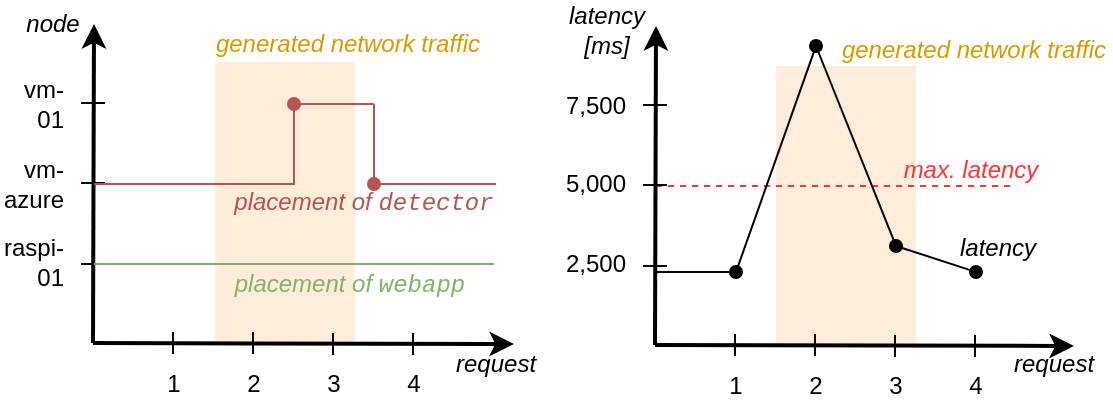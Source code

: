 <mxfile version="11.3.0" type="device" pages="1"><diagram id="962GDx_8SpJMeMZz7wJf" name="Page-1"><mxGraphModel dx="527" dy="478" grid="1" gridSize="10" guides="1" tooltips="1" connect="1" arrows="1" fold="1" page="1" pageScale="1" pageWidth="827" pageHeight="1169" math="0" shadow="0"><root><mxCell id="0"/><mxCell id="1" parent="0"/><mxCell id="SqNqsviHWicuzokl9hfA-19" value="" style="group" parent="1" vertex="1" connectable="0"><mxGeometry x="315" y="193" width="273.5" height="198" as="geometry"/></mxCell><mxCell id="SqNqsviHWicuzokl9hfA-14" value="" style="rounded=0;whiteSpace=wrap;html=1;fillColor=#ffe6cc;strokeColor=none;opacity=70;" parent="SqNqsviHWicuzokl9hfA-19" vertex="1"><mxGeometry x="106" y="28" width="70" height="140" as="geometry"/></mxCell><mxCell id="SqNqsviHWicuzokl9hfA-13" value="" style="endArrow=none;html=1;dashed=1;strokeColor=#FF3333;fontColor=#D79B00;fillColor=#f8cecc;strokeWidth=1;" parent="SqNqsviHWicuzokl9hfA-19" edge="1"><mxGeometry width="50" height="50" relative="1" as="geometry"><mxPoint x="46" y="88" as="sourcePoint"/><mxPoint x="226" y="88" as="targetPoint"/></mxGeometry></mxCell><mxCell id="MPhXkCs0Cm1w418eDwLz-35" value="" style="endArrow=classic;html=1;strokeWidth=2;" parent="SqNqsviHWicuzokl9hfA-19" edge="1"><mxGeometry width="50" height="50" relative="1" as="geometry"><mxPoint x="45.5" y="167.5" as="sourcePoint"/><mxPoint x="46" y="8" as="targetPoint"/></mxGeometry></mxCell><mxCell id="MPhXkCs0Cm1w418eDwLz-36" value="2,500" style="text;html=1;strokeColor=none;fillColor=none;align=right;verticalAlign=middle;whiteSpace=wrap;rounded=0;fontFamily=Helvetica;" parent="SqNqsviHWicuzokl9hfA-19" vertex="1"><mxGeometry x="2.5" y="117" width="30" height="20" as="geometry"/></mxCell><mxCell id="MPhXkCs0Cm1w418eDwLz-37" value="5,000" style="text;html=1;strokeColor=none;fillColor=none;align=right;verticalAlign=middle;whiteSpace=wrap;rounded=0;fontFamily=Helvetica;" parent="SqNqsviHWicuzokl9hfA-19" vertex="1"><mxGeometry x="2.5" y="77" width="30" height="20" as="geometry"/></mxCell><mxCell id="MPhXkCs0Cm1w418eDwLz-38" value="7,500" style="text;html=1;strokeColor=none;fillColor=none;align=right;verticalAlign=middle;whiteSpace=wrap;rounded=0;fontFamily=Helvetica;" parent="SqNqsviHWicuzokl9hfA-19" vertex="1"><mxGeometry x="2.5" y="38" width="30" height="20" as="geometry"/></mxCell><mxCell id="MPhXkCs0Cm1w418eDwLz-41" value="" style="endArrow=none;html=1;strokeWidth=1;fontFamily=Courier New;arcSize=20;" parent="SqNqsviHWicuzokl9hfA-19" edge="1"><mxGeometry width="50" height="50" relative="1" as="geometry"><mxPoint x="85.5" y="173" as="sourcePoint"/><mxPoint x="85.5" y="162" as="targetPoint"/></mxGeometry></mxCell><mxCell id="MPhXkCs0Cm1w418eDwLz-42" value="1" style="text;html=1;strokeColor=none;fillColor=none;align=center;verticalAlign=middle;whiteSpace=wrap;rounded=0;fontFamily=Helvetica;" parent="SqNqsviHWicuzokl9hfA-19" vertex="1"><mxGeometry x="75.5" y="178" width="20" height="20" as="geometry"/></mxCell><mxCell id="MPhXkCs0Cm1w418eDwLz-43" value="2" style="text;html=1;strokeColor=none;fillColor=none;align=center;verticalAlign=middle;whiteSpace=wrap;rounded=0;fontFamily=Helvetica;" parent="SqNqsviHWicuzokl9hfA-19" vertex="1"><mxGeometry x="115.5" y="178" width="20" height="20" as="geometry"/></mxCell><mxCell id="MPhXkCs0Cm1w418eDwLz-44" value="3" style="text;html=1;strokeColor=none;fillColor=none;align=center;verticalAlign=middle;whiteSpace=wrap;rounded=0;fontFamily=Helvetica;" parent="SqNqsviHWicuzokl9hfA-19" vertex="1"><mxGeometry x="155.5" y="178" width="20" height="20" as="geometry"/></mxCell><mxCell id="MPhXkCs0Cm1w418eDwLz-45" value="4" style="text;html=1;strokeColor=none;fillColor=none;align=center;verticalAlign=middle;whiteSpace=wrap;rounded=0;fontFamily=Helvetica;" parent="SqNqsviHWicuzokl9hfA-19" vertex="1"><mxGeometry x="195.5" y="178" width="20" height="20" as="geometry"/></mxCell><mxCell id="MPhXkCs0Cm1w418eDwLz-53" value="" style="endArrow=classic;html=1;strokeWidth=2;" parent="SqNqsviHWicuzokl9hfA-19" edge="1"><mxGeometry width="50" height="50" relative="1" as="geometry"><mxPoint x="45.5" y="167.5" as="sourcePoint"/><mxPoint x="255" y="168" as="targetPoint"/></mxGeometry></mxCell><mxCell id="MPhXkCs0Cm1w418eDwLz-54" value="latency [ms]" style="text;html=1;strokeColor=none;fillColor=none;align=center;verticalAlign=middle;whiteSpace=wrap;rounded=0;fontStyle=2" parent="SqNqsviHWicuzokl9hfA-19" vertex="1"><mxGeometry width="43" height="20" as="geometry"/></mxCell><mxCell id="MPhXkCs0Cm1w418eDwLz-58" value="" style="endArrow=none;html=1;strokeWidth=1;fontFamily=Courier New;arcSize=20;" parent="SqNqsviHWicuzokl9hfA-19" edge="1"><mxGeometry width="50" height="50" relative="1" as="geometry"><mxPoint x="125.5" y="173" as="sourcePoint"/><mxPoint x="125.5" y="162" as="targetPoint"/></mxGeometry></mxCell><mxCell id="MPhXkCs0Cm1w418eDwLz-59" value="" style="endArrow=none;html=1;strokeWidth=1;fontFamily=Courier New;arcSize=20;" parent="SqNqsviHWicuzokl9hfA-19" edge="1"><mxGeometry width="50" height="50" relative="1" as="geometry"><mxPoint x="205.5" y="173.5" as="sourcePoint"/><mxPoint x="205.5" y="162.5" as="targetPoint"/></mxGeometry></mxCell><mxCell id="MPhXkCs0Cm1w418eDwLz-60" value="" style="endArrow=none;html=1;strokeWidth=1;fontFamily=Courier New;arcSize=20;" parent="SqNqsviHWicuzokl9hfA-19" edge="1"><mxGeometry width="50" height="50" relative="1" as="geometry"><mxPoint x="165.5" y="173.5" as="sourcePoint"/><mxPoint x="165.5" y="162.5" as="targetPoint"/></mxGeometry></mxCell><mxCell id="MPhXkCs0Cm1w418eDwLz-62" value="" style="endArrow=none;html=1;strokeWidth=1;fontFamily=Courier New;arcSize=20;" parent="SqNqsviHWicuzokl9hfA-19" edge="1"><mxGeometry width="50" height="50" relative="1" as="geometry"><mxPoint x="39.5" y="128" as="sourcePoint"/><mxPoint x="51.5" y="128" as="targetPoint"/></mxGeometry></mxCell><mxCell id="MPhXkCs0Cm1w418eDwLz-63" value="" style="endArrow=none;html=1;strokeWidth=1;fontFamily=Courier New;arcSize=20;" parent="SqNqsviHWicuzokl9hfA-19" edge="1"><mxGeometry width="50" height="50" relative="1" as="geometry"><mxPoint x="39.5" y="87.5" as="sourcePoint"/><mxPoint x="51.5" y="87.5" as="targetPoint"/></mxGeometry></mxCell><mxCell id="MPhXkCs0Cm1w418eDwLz-64" value="" style="endArrow=none;html=1;strokeWidth=1;fontFamily=Courier New;arcSize=20;" parent="SqNqsviHWicuzokl9hfA-19" edge="1"><mxGeometry width="50" height="50" relative="1" as="geometry"><mxPoint x="39.5" y="47.5" as="sourcePoint"/><mxPoint x="51.5" y="47.5" as="targetPoint"/></mxGeometry></mxCell><mxCell id="MPhXkCs0Cm1w418eDwLz-70" value="" style="endArrow=none;html=1;fontFamily=Helvetica;fontSize=10;fontColor=#82B366;startArrow=oval;startFill=1;" parent="SqNqsviHWicuzokl9hfA-19" edge="1"><mxGeometry width="50" height="50" relative="1" as="geometry"><mxPoint x="86" y="131" as="sourcePoint"/><mxPoint x="46" y="131" as="targetPoint"/></mxGeometry></mxCell><mxCell id="SqNqsviHWicuzokl9hfA-10" value="" style="endArrow=none;html=1;fontFamily=Helvetica;fontSize=10;fontColor=#82B366;startArrow=oval;startFill=1;" parent="SqNqsviHWicuzokl9hfA-19" edge="1"><mxGeometry width="50" height="50" relative="1" as="geometry"><mxPoint x="126" y="18" as="sourcePoint"/><mxPoint x="86" y="131" as="targetPoint"/></mxGeometry></mxCell><mxCell id="SqNqsviHWicuzokl9hfA-11" value="" style="endArrow=none;html=1;fontFamily=Helvetica;fontSize=10;fontColor=#82B366;startArrow=oval;startFill=1;" parent="SqNqsviHWicuzokl9hfA-19" edge="1"><mxGeometry width="50" height="50" relative="1" as="geometry"><mxPoint x="166" y="118" as="sourcePoint"/><mxPoint x="126" y="18" as="targetPoint"/></mxGeometry></mxCell><mxCell id="SqNqsviHWicuzokl9hfA-12" value="" style="endArrow=none;html=1;fontFamily=Helvetica;fontSize=10;fontColor=#82B366;startArrow=oval;startFill=1;" parent="SqNqsviHWicuzokl9hfA-19" edge="1"><mxGeometry width="50" height="50" relative="1" as="geometry"><mxPoint x="206" y="131" as="sourcePoint"/><mxPoint x="166" y="118" as="targetPoint"/></mxGeometry></mxCell><mxCell id="SqNqsviHWicuzokl9hfA-16" value="generated network traffic" style="text;html=1;align=center;verticalAlign=middle;whiteSpace=wrap;rounded=0;fontColor=#D79B00;fontStyle=2" parent="SqNqsviHWicuzokl9hfA-19" vertex="1"><mxGeometry x="135.5" y="10" width="138" height="20" as="geometry"/></mxCell><mxCell id="SqNqsviHWicuzokl9hfA-17" value="max. latency" style="text;html=1;align=center;verticalAlign=middle;whiteSpace=wrap;rounded=0;fontColor=#FF3333;fontStyle=2" parent="SqNqsviHWicuzokl9hfA-19" vertex="1"><mxGeometry x="165.5" y="70" width="75" height="20" as="geometry"/></mxCell><mxCell id="SqNqsviHWicuzokl9hfA-18" value="latency" style="text;html=1;align=center;verticalAlign=middle;whiteSpace=wrap;rounded=0;fontColor=#000000;fontStyle=2" parent="SqNqsviHWicuzokl9hfA-19" vertex="1"><mxGeometry x="192" y="109" width="50" height="20" as="geometry"/></mxCell><mxCell id="SqNqsviHWicuzokl9hfA-25" value="request" style="text;html=1;strokeColor=none;fillColor=none;align=left;verticalAlign=middle;whiteSpace=wrap;rounded=0;fontStyle=2" parent="SqNqsviHWicuzokl9hfA-19" vertex="1"><mxGeometry x="223" y="167" width="29" height="20" as="geometry"/></mxCell><mxCell id="SqNqsviHWicuzokl9hfA-20" value="" style="group" parent="1" vertex="1" connectable="0"><mxGeometry x="33" y="190" width="266.5" height="200" as="geometry"/></mxCell><mxCell id="SqNqsviHWicuzokl9hfA-1" value="" style="rounded=0;whiteSpace=wrap;html=1;fillColor=#ffe6cc;strokeColor=none;opacity=70;" parent="SqNqsviHWicuzokl9hfA-20" vertex="1"><mxGeometry x="107.5" y="29" width="70" height="140" as="geometry"/></mxCell><mxCell id="-aOPXFEy6uY6fHaMiTRr-1" value="" style="endArrow=classic;html=1;strokeWidth=2;" parent="SqNqsviHWicuzokl9hfA-20" edge="1"><mxGeometry width="50" height="50" relative="1" as="geometry"><mxPoint x="46.5" y="169.5" as="sourcePoint"/><mxPoint x="47" y="10" as="targetPoint"/></mxGeometry></mxCell><mxCell id="-aOPXFEy6uY6fHaMiTRr-2" value="raspi-01" style="text;html=1;strokeColor=none;fillColor=none;align=right;verticalAlign=middle;whiteSpace=wrap;rounded=0;fontFamily=Helvetica;fontSize=12;" parent="SqNqsviHWicuzokl9hfA-20" vertex="1"><mxGeometry y="119" width="34" height="20" as="geometry"/></mxCell><mxCell id="-aOPXFEy6uY6fHaMiTRr-4" value="vm-01" style="text;html=1;strokeColor=none;fillColor=none;align=right;verticalAlign=middle;whiteSpace=wrap;rounded=0;fontFamily=Helvetica;fontSize=12;" parent="SqNqsviHWicuzokl9hfA-20" vertex="1"><mxGeometry x="10" y="40" width="24" height="20" as="geometry"/></mxCell><mxCell id="-aOPXFEy6uY6fHaMiTRr-6" value="vm-azure" style="text;html=1;strokeColor=none;fillColor=none;align=right;verticalAlign=middle;whiteSpace=wrap;rounded=0;fontFamily=Helvetica;fontSize=12;" parent="SqNqsviHWicuzokl9hfA-20" vertex="1"><mxGeometry y="80" width="34" height="20" as="geometry"/></mxCell><mxCell id="-aOPXFEy6uY6fHaMiTRr-9" value="" style="endArrow=none;html=1;strokeWidth=1;fontFamily=Courier New;arcSize=20;" parent="SqNqsviHWicuzokl9hfA-20" edge="1"><mxGeometry width="50" height="50" relative="1" as="geometry"><mxPoint x="86.5" y="175" as="sourcePoint"/><mxPoint x="86.5" y="164" as="targetPoint"/></mxGeometry></mxCell><mxCell id="-aOPXFEy6uY6fHaMiTRr-15" value="1" style="text;html=1;strokeColor=none;fillColor=none;align=center;verticalAlign=middle;whiteSpace=wrap;rounded=0;fontFamily=Helvetica;" parent="SqNqsviHWicuzokl9hfA-20" vertex="1"><mxGeometry x="76.5" y="180" width="20" height="20" as="geometry"/></mxCell><mxCell id="-aOPXFEy6uY6fHaMiTRr-16" value="2" style="text;html=1;strokeColor=none;fillColor=none;align=center;verticalAlign=middle;whiteSpace=wrap;rounded=0;fontFamily=Helvetica;" parent="SqNqsviHWicuzokl9hfA-20" vertex="1"><mxGeometry x="116.5" y="180" width="20" height="20" as="geometry"/></mxCell><mxCell id="-aOPXFEy6uY6fHaMiTRr-17" value="3" style="text;html=1;strokeColor=none;fillColor=none;align=center;verticalAlign=middle;whiteSpace=wrap;rounded=0;fontFamily=Helvetica;" parent="SqNqsviHWicuzokl9hfA-20" vertex="1"><mxGeometry x="156.5" y="180" width="20" height="20" as="geometry"/></mxCell><mxCell id="-aOPXFEy6uY6fHaMiTRr-18" value="4" style="text;html=1;strokeColor=none;fillColor=none;align=center;verticalAlign=middle;whiteSpace=wrap;rounded=0;fontFamily=Helvetica;" parent="SqNqsviHWicuzokl9hfA-20" vertex="1"><mxGeometry x="196.5" y="180" width="20" height="20" as="geometry"/></mxCell><mxCell id="-aOPXFEy6uY6fHaMiTRr-7" value="" style="endArrow=classic;html=1;strokeWidth=2;" parent="SqNqsviHWicuzokl9hfA-20" edge="1"><mxGeometry width="50" height="50" relative="1" as="geometry"><mxPoint x="46.5" y="169.5" as="sourcePoint"/><mxPoint x="257" y="170" as="targetPoint"/></mxGeometry></mxCell><mxCell id="MPhXkCs0Cm1w418eDwLz-12" value="node" style="text;html=1;strokeColor=none;fillColor=none;align=center;verticalAlign=middle;whiteSpace=wrap;rounded=0;fontStyle=2" parent="SqNqsviHWicuzokl9hfA-20" vertex="1"><mxGeometry x="9.5" width="33" height="20" as="geometry"/></mxCell><mxCell id="MPhXkCs0Cm1w418eDwLz-17" value="request" style="text;html=1;strokeColor=none;fillColor=none;align=left;verticalAlign=middle;whiteSpace=wrap;rounded=0;fontStyle=2" parent="SqNqsviHWicuzokl9hfA-20" vertex="1"><mxGeometry x="225.5" y="170" width="29" height="20" as="geometry"/></mxCell><mxCell id="MPhXkCs0Cm1w418eDwLz-26" value="" style="endArrow=none;html=1;strokeWidth=1;fontFamily=Courier New;arcSize=20;" parent="SqNqsviHWicuzokl9hfA-20" edge="1"><mxGeometry width="50" height="50" relative="1" as="geometry"><mxPoint x="126.5" y="175" as="sourcePoint"/><mxPoint x="126.5" y="164" as="targetPoint"/></mxGeometry></mxCell><mxCell id="MPhXkCs0Cm1w418eDwLz-27" value="" style="endArrow=none;html=1;strokeWidth=1;fontFamily=Courier New;arcSize=20;" parent="SqNqsviHWicuzokl9hfA-20" edge="1"><mxGeometry width="50" height="50" relative="1" as="geometry"><mxPoint x="206.5" y="175.5" as="sourcePoint"/><mxPoint x="206.5" y="164.5" as="targetPoint"/></mxGeometry></mxCell><mxCell id="MPhXkCs0Cm1w418eDwLz-28" value="" style="endArrow=none;html=1;strokeWidth=1;fontFamily=Courier New;arcSize=20;" parent="SqNqsviHWicuzokl9hfA-20" edge="1"><mxGeometry width="50" height="50" relative="1" as="geometry"><mxPoint x="166.5" y="175.5" as="sourcePoint"/><mxPoint x="166.5" y="164.5" as="targetPoint"/></mxGeometry></mxCell><mxCell id="MPhXkCs0Cm1w418eDwLz-31" value="" style="endArrow=none;html=1;strokeWidth=1;fontFamily=Courier New;arcSize=20;" parent="SqNqsviHWicuzokl9hfA-20" edge="1"><mxGeometry width="50" height="50" relative="1" as="geometry"><mxPoint x="40.5" y="89.5" as="sourcePoint"/><mxPoint x="52.5" y="89.5" as="targetPoint"/></mxGeometry></mxCell><mxCell id="MPhXkCs0Cm1w418eDwLz-32" value="" style="endArrow=none;html=1;strokeWidth=1;fontFamily=Courier New;arcSize=20;" parent="SqNqsviHWicuzokl9hfA-20" edge="1"><mxGeometry width="50" height="50" relative="1" as="geometry"><mxPoint x="40.5" y="49.5" as="sourcePoint"/><mxPoint x="52.5" y="49.5" as="targetPoint"/></mxGeometry></mxCell><mxCell id="MPhXkCs0Cm1w418eDwLz-4" value="" style="endArrow=none;html=1;strokeWidth=1;fontFamily=Courier New;startArrow=oval;startFill=1;strokeColor=#b85450;fillColor=#f8cecc;rounded=0;" parent="SqNqsviHWicuzokl9hfA-20" edge="1"><mxGeometry width="50" height="50" relative="1" as="geometry"><mxPoint x="47" y="90" as="sourcePoint"/><mxPoint x="47" y="90" as="targetPoint"/><Array as="points"/></mxGeometry></mxCell><mxCell id="MPhXkCs0Cm1w418eDwLz-30" value="" style="endArrow=none;html=1;strokeWidth=1;fontFamily=Courier New;arcSize=20;" parent="SqNqsviHWicuzokl9hfA-20" edge="1"><mxGeometry width="50" height="50" relative="1" as="geometry"><mxPoint x="40.5" y="130" as="sourcePoint"/><mxPoint x="52.5" y="130" as="targetPoint"/></mxGeometry></mxCell><mxCell id="MPhXkCs0Cm1w418eDwLz-8" value="" style="endArrow=none;html=1;strokeWidth=1;fontFamily=Courier New;startArrow=oval;startFill=1;strokeColor=#82b366;fillColor=#d5e8d4;rounded=0;" parent="SqNqsviHWicuzokl9hfA-20" edge="1"><mxGeometry width="50" height="50" relative="1" as="geometry"><mxPoint x="47" y="130" as="sourcePoint"/><mxPoint x="47" y="130" as="targetPoint"/><Array as="points"/></mxGeometry></mxCell><mxCell id="SqNqsviHWicuzokl9hfA-2" value="" style="endArrow=none;html=1;strokeWidth=1;fontFamily=Courier New;startArrow=oval;startFill=1;strokeColor=#b85450;fillColor=#f8cecc;rounded=0;" parent="SqNqsviHWicuzokl9hfA-20" edge="1"><mxGeometry width="50" height="50" relative="1" as="geometry"><mxPoint x="187" y="90" as="sourcePoint"/><mxPoint x="187" y="50" as="targetPoint"/><Array as="points"/></mxGeometry></mxCell><mxCell id="SqNqsviHWicuzokl9hfA-3" value="" style="endArrow=none;html=1;strokeWidth=1;fontFamily=Courier New;startArrow=none;startFill=0;strokeColor=#b85450;fillColor=#f8cecc;rounded=0;" parent="SqNqsviHWicuzokl9hfA-20" edge="1"><mxGeometry width="50" height="50" relative="1" as="geometry"><mxPoint x="248" y="90" as="sourcePoint"/><mxPoint x="187" y="90" as="targetPoint"/><Array as="points"/></mxGeometry></mxCell><mxCell id="MPhXkCs0Cm1w418eDwLz-5" value="" style="endArrow=none;html=1;strokeWidth=1;fontFamily=Courier New;startArrow=none;startFill=0;strokeColor=#b85450;fillColor=#f8cecc;rounded=0;" parent="SqNqsviHWicuzokl9hfA-20" edge="1"><mxGeometry width="50" height="50" relative="1" as="geometry"><mxPoint x="127" y="90" as="sourcePoint"/><mxPoint x="47" y="90" as="targetPoint"/><Array as="points"><mxPoint x="87" y="90"/></Array></mxGeometry></mxCell><mxCell id="MPhXkCs0Cm1w418eDwLz-6" value="" style="endArrow=none;html=1;strokeWidth=1;fontFamily=Courier New;startArrow=oval;startFill=1;strokeColor=#b85450;fillColor=#f8cecc;rounded=0;" parent="SqNqsviHWicuzokl9hfA-20" edge="1"><mxGeometry width="50" height="50" relative="1" as="geometry"><mxPoint x="147" y="50" as="sourcePoint"/><mxPoint x="127" y="90" as="targetPoint"/><Array as="points"><mxPoint x="147" y="90"/></Array></mxGeometry></mxCell><mxCell id="MPhXkCs0Cm1w418eDwLz-13" value="placement of &lt;font face=&quot;Courier New&quot; style=&quot;font-size: 12px;&quot;&gt;detector&lt;/font&gt;" style="text;html=1;strokeColor=none;fillColor=none;align=center;verticalAlign=middle;whiteSpace=wrap;rounded=0;fontColor=#B85450;fontStyle=2;fontSize=12;" parent="SqNqsviHWicuzokl9hfA-20" vertex="1"><mxGeometry x="115.5" y="89" width="132" height="20" as="geometry"/></mxCell><mxCell id="MPhXkCs0Cm1w418eDwLz-14" value="placement of &lt;font face=&quot;Courier New&quot; style=&quot;font-size: 12px;&quot;&gt;webapp&lt;/font&gt;" style="text;html=1;strokeColor=none;fillColor=none;align=center;verticalAlign=middle;whiteSpace=wrap;rounded=0;fontColor=#82B366;fontStyle=2;fontSize=12;" parent="SqNqsviHWicuzokl9hfA-20" vertex="1"><mxGeometry x="113.5" y="130" width="122" height="20" as="geometry"/></mxCell><mxCell id="MPhXkCs0Cm1w418eDwLz-9" value="" style="endArrow=none;html=1;strokeWidth=1;fontFamily=Courier New;startArrow=none;startFill=0;strokeColor=#82b366;fillColor=#d5e8d4;rounded=0;" parent="SqNqsviHWicuzokl9hfA-20" edge="1"><mxGeometry width="50" height="50" relative="1" as="geometry"><mxPoint x="247" y="130" as="sourcePoint"/><mxPoint x="47" y="130" as="targetPoint"/><Array as="points"/></mxGeometry></mxCell><mxCell id="SqNqsviHWicuzokl9hfA-4" value="generated network traffic" style="text;html=1;align=center;verticalAlign=middle;whiteSpace=wrap;rounded=0;fontColor=#D79B00;fontStyle=2" parent="SqNqsviHWicuzokl9hfA-20" vertex="1"><mxGeometry x="98.5" y="10" width="150" height="20" as="geometry"/></mxCell><mxCell id="MPhXkCs0Cm1w418eDwLz-7" value="" style="endArrow=none;html=1;strokeWidth=1;fontFamily=Courier New;startArrow=none;startFill=0;strokeColor=#b85450;fillColor=#f8cecc;rounded=0;" parent="SqNqsviHWicuzokl9hfA-20" edge="1"><mxGeometry width="50" height="50" relative="1" as="geometry"><mxPoint x="187" y="50" as="sourcePoint"/><mxPoint x="147" y="50" as="targetPoint"/><Array as="points"/></mxGeometry></mxCell></root></mxGraphModel></diagram></mxfile>